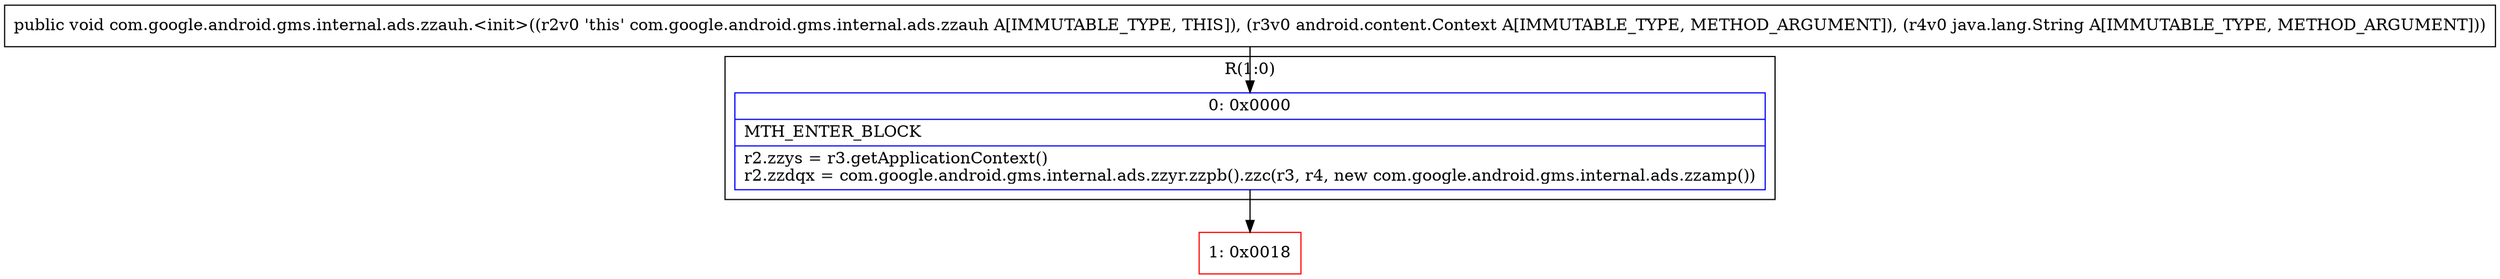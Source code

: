 digraph "CFG forcom.google.android.gms.internal.ads.zzauh.\<init\>(Landroid\/content\/Context;Ljava\/lang\/String;)V" {
subgraph cluster_Region_1344237811 {
label = "R(1:0)";
node [shape=record,color=blue];
Node_0 [shape=record,label="{0\:\ 0x0000|MTH_ENTER_BLOCK\l|r2.zzys = r3.getApplicationContext()\lr2.zzdqx = com.google.android.gms.internal.ads.zzyr.zzpb().zzc(r3, r4, new com.google.android.gms.internal.ads.zzamp())\l}"];
}
Node_1 [shape=record,color=red,label="{1\:\ 0x0018}"];
MethodNode[shape=record,label="{public void com.google.android.gms.internal.ads.zzauh.\<init\>((r2v0 'this' com.google.android.gms.internal.ads.zzauh A[IMMUTABLE_TYPE, THIS]), (r3v0 android.content.Context A[IMMUTABLE_TYPE, METHOD_ARGUMENT]), (r4v0 java.lang.String A[IMMUTABLE_TYPE, METHOD_ARGUMENT])) }"];
MethodNode -> Node_0;
Node_0 -> Node_1;
}


